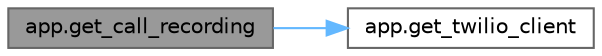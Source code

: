 digraph "app.get_call_recording"
{
 // LATEX_PDF_SIZE
  bgcolor="transparent";
  edge [fontname=Helvetica,fontsize=10,labelfontname=Helvetica,labelfontsize=10];
  node [fontname=Helvetica,fontsize=10,shape=box,height=0.2,width=0.4];
  rankdir="LR";
  Node1 [id="Node000001",label="app.get_call_recording",height=0.2,width=0.4,color="gray40", fillcolor="grey60", style="filled", fontcolor="black",tooltip=" "];
  Node1 -> Node2 [id="edge2_Node000001_Node000002",color="steelblue1",style="solid",tooltip=" "];
  Node2 [id="Node000002",label="app.get_twilio_client",height=0.2,width=0.4,color="grey40", fillcolor="white", style="filled",URL="$namespaceapp.html#aae1f1968400402b1a396fd65061f043c",tooltip=" "];
}

